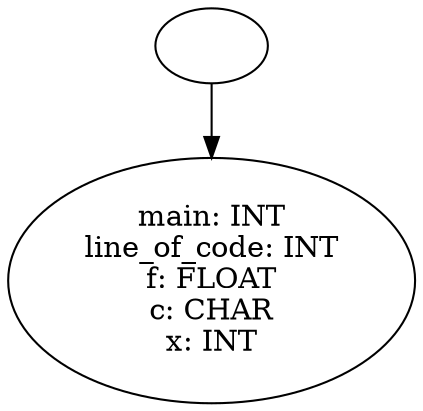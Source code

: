 digraph AST {
  "131430721845616" [label=""];
  "131430721845616" -> "131430722021616";
  "131430722021616" [label="main: INT
line_of_code: INT
f: FLOAT
c: CHAR
x: INT"];
}
